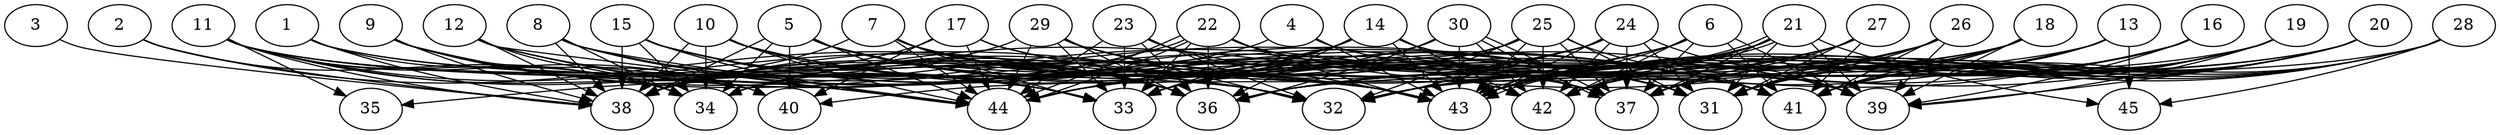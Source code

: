 // DAG automatically generated by daggen at Thu Oct  3 14:07:25 2019
// ./daggen --dot -n 45 --ccr 0.5 --fat 0.9 --regular 0.7 --density 0.7 --mindata 5242880 --maxdata 52428800 
digraph G {
  1 [size="44705792", alpha="0.04", expect_size="22352896"] 
  1 -> 32 [size ="22352896"]
  1 -> 34 [size ="22352896"]
  1 -> 38 [size ="22352896"]
  1 -> 43 [size ="22352896"]
  2 [size="66211840", alpha="0.02", expect_size="33105920"] 
  2 -> 34 [size ="33105920"]
  2 -> 36 [size ="33105920"]
  2 -> 38 [size ="33105920"]
  3 [size="37191680", alpha="0.17", expect_size="18595840"] 
  3 -> 38 [size ="18595840"]
  4 [size="95866880", alpha="0.03", expect_size="47933440"] 
  4 -> 38 [size ="47933440"]
  4 -> 41 [size ="47933440"]
  4 -> 43 [size ="47933440"]
  5 [size="39112704", alpha="0.18", expect_size="19556352"] 
  5 -> 32 [size ="19556352"]
  5 -> 34 [size ="19556352"]
  5 -> 36 [size ="19556352"]
  5 -> 38 [size ="19556352"]
  5 -> 39 [size ="19556352"]
  5 -> 40 [size ="19556352"]
  5 -> 41 [size ="19556352"]
  5 -> 42 [size ="19556352"]
  5 -> 44 [size ="19556352"]
  6 [size="95356928", alpha="0.07", expect_size="47678464"] 
  6 -> 37 [size ="47678464"]
  6 -> 38 [size ="47678464"]
  6 -> 39 [size ="47678464"]
  6 -> 41 [size ="47678464"]
  6 -> 42 [size ="47678464"]
  6 -> 43 [size ="47678464"]
  6 -> 44 [size ="47678464"]
  7 [size="89538560", alpha="0.10", expect_size="44769280"] 
  7 -> 31 [size ="44769280"]
  7 -> 33 [size ="44769280"]
  7 -> 36 [size ="44769280"]
  7 -> 38 [size ="44769280"]
  7 -> 42 [size ="44769280"]
  7 -> 43 [size ="44769280"]
  7 -> 44 [size ="44769280"]
  8 [size="27314176", alpha="0.17", expect_size="13657088"] 
  8 -> 31 [size ="13657088"]
  8 -> 33 [size ="13657088"]
  8 -> 34 [size ="13657088"]
  8 -> 36 [size ="13657088"]
  8 -> 38 [size ="13657088"]
  8 -> 42 [size ="13657088"]
  8 -> 44 [size ="13657088"]
  9 [size="94736384", alpha="0.17", expect_size="47368192"] 
  9 -> 33 [size ="47368192"]
  9 -> 37 [size ="47368192"]
  9 -> 38 [size ="47368192"]
  9 -> 40 [size ="47368192"]
  9 -> 42 [size ="47368192"]
  9 -> 44 [size ="47368192"]
  10 [size="18163712", alpha="0.08", expect_size="9081856"] 
  10 -> 33 [size ="9081856"]
  10 -> 34 [size ="9081856"]
  10 -> 37 [size ="9081856"]
  10 -> 38 [size ="9081856"]
  10 -> 41 [size ="9081856"]
  10 -> 42 [size ="9081856"]
  10 -> 44 [size ="9081856"]
  11 [size="23891968", alpha="0.09", expect_size="11945984"] 
  11 -> 32 [size ="11945984"]
  11 -> 33 [size ="11945984"]
  11 -> 34 [size ="11945984"]
  11 -> 35 [size ="11945984"]
  11 -> 36 [size ="11945984"]
  11 -> 37 [size ="11945984"]
  11 -> 38 [size ="11945984"]
  11 -> 40 [size ="11945984"]
  11 -> 43 [size ="11945984"]
  11 -> 44 [size ="11945984"]
  12 [size="44148736", alpha="0.08", expect_size="22074368"] 
  12 -> 31 [size ="22074368"]
  12 -> 34 [size ="22074368"]
  12 -> 36 [size ="22074368"]
  12 -> 38 [size ="22074368"]
  12 -> 43 [size ="22074368"]
  12 -> 44 [size ="22074368"]
  13 [size="51701760", alpha="0.14", expect_size="25850880"] 
  13 -> 31 [size ="25850880"]
  13 -> 36 [size ="25850880"]
  13 -> 37 [size ="25850880"]
  13 -> 38 [size ="25850880"]
  13 -> 41 [size ="25850880"]
  13 -> 43 [size ="25850880"]
  13 -> 45 [size ="25850880"]
  14 [size="38240256", alpha="0.03", expect_size="19120128"] 
  14 -> 33 [size ="19120128"]
  14 -> 36 [size ="19120128"]
  14 -> 38 [size ="19120128"]
  14 -> 39 [size ="19120128"]
  14 -> 41 [size ="19120128"]
  14 -> 42 [size ="19120128"]
  14 -> 43 [size ="19120128"]
  14 -> 44 [size ="19120128"]
  15 [size="52240384", alpha="0.16", expect_size="26120192"] 
  15 -> 31 [size ="26120192"]
  15 -> 32 [size ="26120192"]
  15 -> 34 [size ="26120192"]
  15 -> 36 [size ="26120192"]
  15 -> 38 [size ="26120192"]
  15 -> 43 [size ="26120192"]
  15 -> 44 [size ="26120192"]
  16 [size="41973760", alpha="0.17", expect_size="20986880"] 
  16 -> 31 [size ="20986880"]
  16 -> 33 [size ="20986880"]
  16 -> 36 [size ="20986880"]
  16 -> 39 [size ="20986880"]
  16 -> 41 [size ="20986880"]
  16 -> 43 [size ="20986880"]
  17 [size="74129408", alpha="0.07", expect_size="37064704"] 
  17 -> 31 [size ="37064704"]
  17 -> 37 [size ="37064704"]
  17 -> 38 [size ="37064704"]
  17 -> 40 [size ="37064704"]
  17 -> 41 [size ="37064704"]
  17 -> 44 [size ="37064704"]
  18 [size="28205056", alpha="0.10", expect_size="14102528"] 
  18 -> 31 [size ="14102528"]
  18 -> 34 [size ="14102528"]
  18 -> 37 [size ="14102528"]
  18 -> 39 [size ="14102528"]
  18 -> 40 [size ="14102528"]
  18 -> 41 [size ="14102528"]
  18 -> 42 [size ="14102528"]
  19 [size="12730368", alpha="0.18", expect_size="6365184"] 
  19 -> 31 [size ="6365184"]
  19 -> 32 [size ="6365184"]
  19 -> 36 [size ="6365184"]
  19 -> 37 [size ="6365184"]
  19 -> 39 [size ="6365184"]
  19 -> 41 [size ="6365184"]
  19 -> 42 [size ="6365184"]
  19 -> 43 [size ="6365184"]
  20 [size="94105600", alpha="0.07", expect_size="47052800"] 
  20 -> 31 [size ="47052800"]
  20 -> 32 [size ="47052800"]
  20 -> 36 [size ="47052800"]
  20 -> 37 [size ="47052800"]
  20 -> 39 [size ="47052800"]
  20 -> 41 [size ="47052800"]
  20 -> 42 [size ="47052800"]
  20 -> 43 [size ="47052800"]
  21 [size="38397952", alpha="0.04", expect_size="19198976"] 
  21 -> 31 [size ="19198976"]
  21 -> 32 [size ="19198976"]
  21 -> 36 [size ="19198976"]
  21 -> 37 [size ="19198976"]
  21 -> 39 [size ="19198976"]
  21 -> 42 [size ="19198976"]
  21 -> 43 [size ="19198976"]
  21 -> 43 [size ="19198976"]
  21 -> 44 [size ="19198976"]
  21 -> 45 [size ="19198976"]
  22 [size="81676288", alpha="0.13", expect_size="40838144"] 
  22 -> 31 [size ="40838144"]
  22 -> 33 [size ="40838144"]
  22 -> 35 [size ="40838144"]
  22 -> 36 [size ="40838144"]
  22 -> 39 [size ="40838144"]
  22 -> 41 [size ="40838144"]
  22 -> 43 [size ="40838144"]
  22 -> 44 [size ="40838144"]
  22 -> 44 [size ="40838144"]
  23 [size="27389952", alpha="0.07", expect_size="13694976"] 
  23 -> 31 [size ="13694976"]
  23 -> 32 [size ="13694976"]
  23 -> 33 [size ="13694976"]
  23 -> 36 [size ="13694976"]
  23 -> 43 [size ="13694976"]
  23 -> 44 [size ="13694976"]
  24 [size="91246592", alpha="0.19", expect_size="45623296"] 
  24 -> 31 [size ="45623296"]
  24 -> 32 [size ="45623296"]
  24 -> 34 [size ="45623296"]
  24 -> 37 [size ="45623296"]
  24 -> 39 [size ="45623296"]
  24 -> 42 [size ="45623296"]
  24 -> 43 [size ="45623296"]
  24 -> 44 [size ="45623296"]
  25 [size="104728576", alpha="0.18", expect_size="52364288"] 
  25 -> 31 [size ="52364288"]
  25 -> 32 [size ="52364288"]
  25 -> 33 [size ="52364288"]
  25 -> 34 [size ="52364288"]
  25 -> 37 [size ="52364288"]
  25 -> 41 [size ="52364288"]
  25 -> 42 [size ="52364288"]
  25 -> 43 [size ="52364288"]
  25 -> 44 [size ="52364288"]
  26 [size="85133312", alpha="0.14", expect_size="42566656"] 
  26 -> 31 [size ="42566656"]
  26 -> 34 [size ="42566656"]
  26 -> 36 [size ="42566656"]
  26 -> 39 [size ="42566656"]
  26 -> 41 [size ="42566656"]
  26 -> 42 [size ="42566656"]
  26 -> 43 [size ="42566656"]
  27 [size="73293824", alpha="0.08", expect_size="36646912"] 
  27 -> 31 [size ="36646912"]
  27 -> 32 [size ="36646912"]
  27 -> 33 [size ="36646912"]
  27 -> 37 [size ="36646912"]
  27 -> 41 [size ="36646912"]
  28 [size="12173312", alpha="0.04", expect_size="6086656"] 
  28 -> 31 [size ="6086656"]
  28 -> 33 [size ="6086656"]
  28 -> 37 [size ="6086656"]
  28 -> 41 [size ="6086656"]
  28 -> 42 [size ="6086656"]
  28 -> 43 [size ="6086656"]
  28 -> 45 [size ="6086656"]
  29 [size="57245696", alpha="0.19", expect_size="28622848"] 
  29 -> 32 [size ="28622848"]
  29 -> 33 [size ="28622848"]
  29 -> 36 [size ="28622848"]
  29 -> 37 [size ="28622848"]
  29 -> 38 [size ="28622848"]
  29 -> 41 [size ="28622848"]
  29 -> 44 [size ="28622848"]
  30 [size="45656064", alpha="0.15", expect_size="22828032"] 
  30 -> 34 [size ="22828032"]
  30 -> 36 [size ="22828032"]
  30 -> 37 [size ="22828032"]
  30 -> 37 [size ="22828032"]
  30 -> 42 [size ="22828032"]
  30 -> 43 [size ="22828032"]
  31 [size="79403008", alpha="0.15", expect_size="39701504"] 
  32 [size="98336768", alpha="0.01", expect_size="49168384"] 
  33 [size="63811584", alpha="0.16", expect_size="31905792"] 
  34 [size="96907264", alpha="0.17", expect_size="48453632"] 
  35 [size="94261248", alpha="0.06", expect_size="47130624"] 
  36 [size="84500480", alpha="0.03", expect_size="42250240"] 
  37 [size="58130432", alpha="0.13", expect_size="29065216"] 
  38 [size="94199808", alpha="0.06", expect_size="47099904"] 
  39 [size="20795392", alpha="0.00", expect_size="10397696"] 
  40 [size="16541696", alpha="0.12", expect_size="8270848"] 
  41 [size="89116672", alpha="0.10", expect_size="44558336"] 
  42 [size="63186944", alpha="0.03", expect_size="31593472"] 
  43 [size="66783232", alpha="0.19", expect_size="33391616"] 
  44 [size="46755840", alpha="0.13", expect_size="23377920"] 
  45 [size="30855168", alpha="0.06", expect_size="15427584"] 
}
